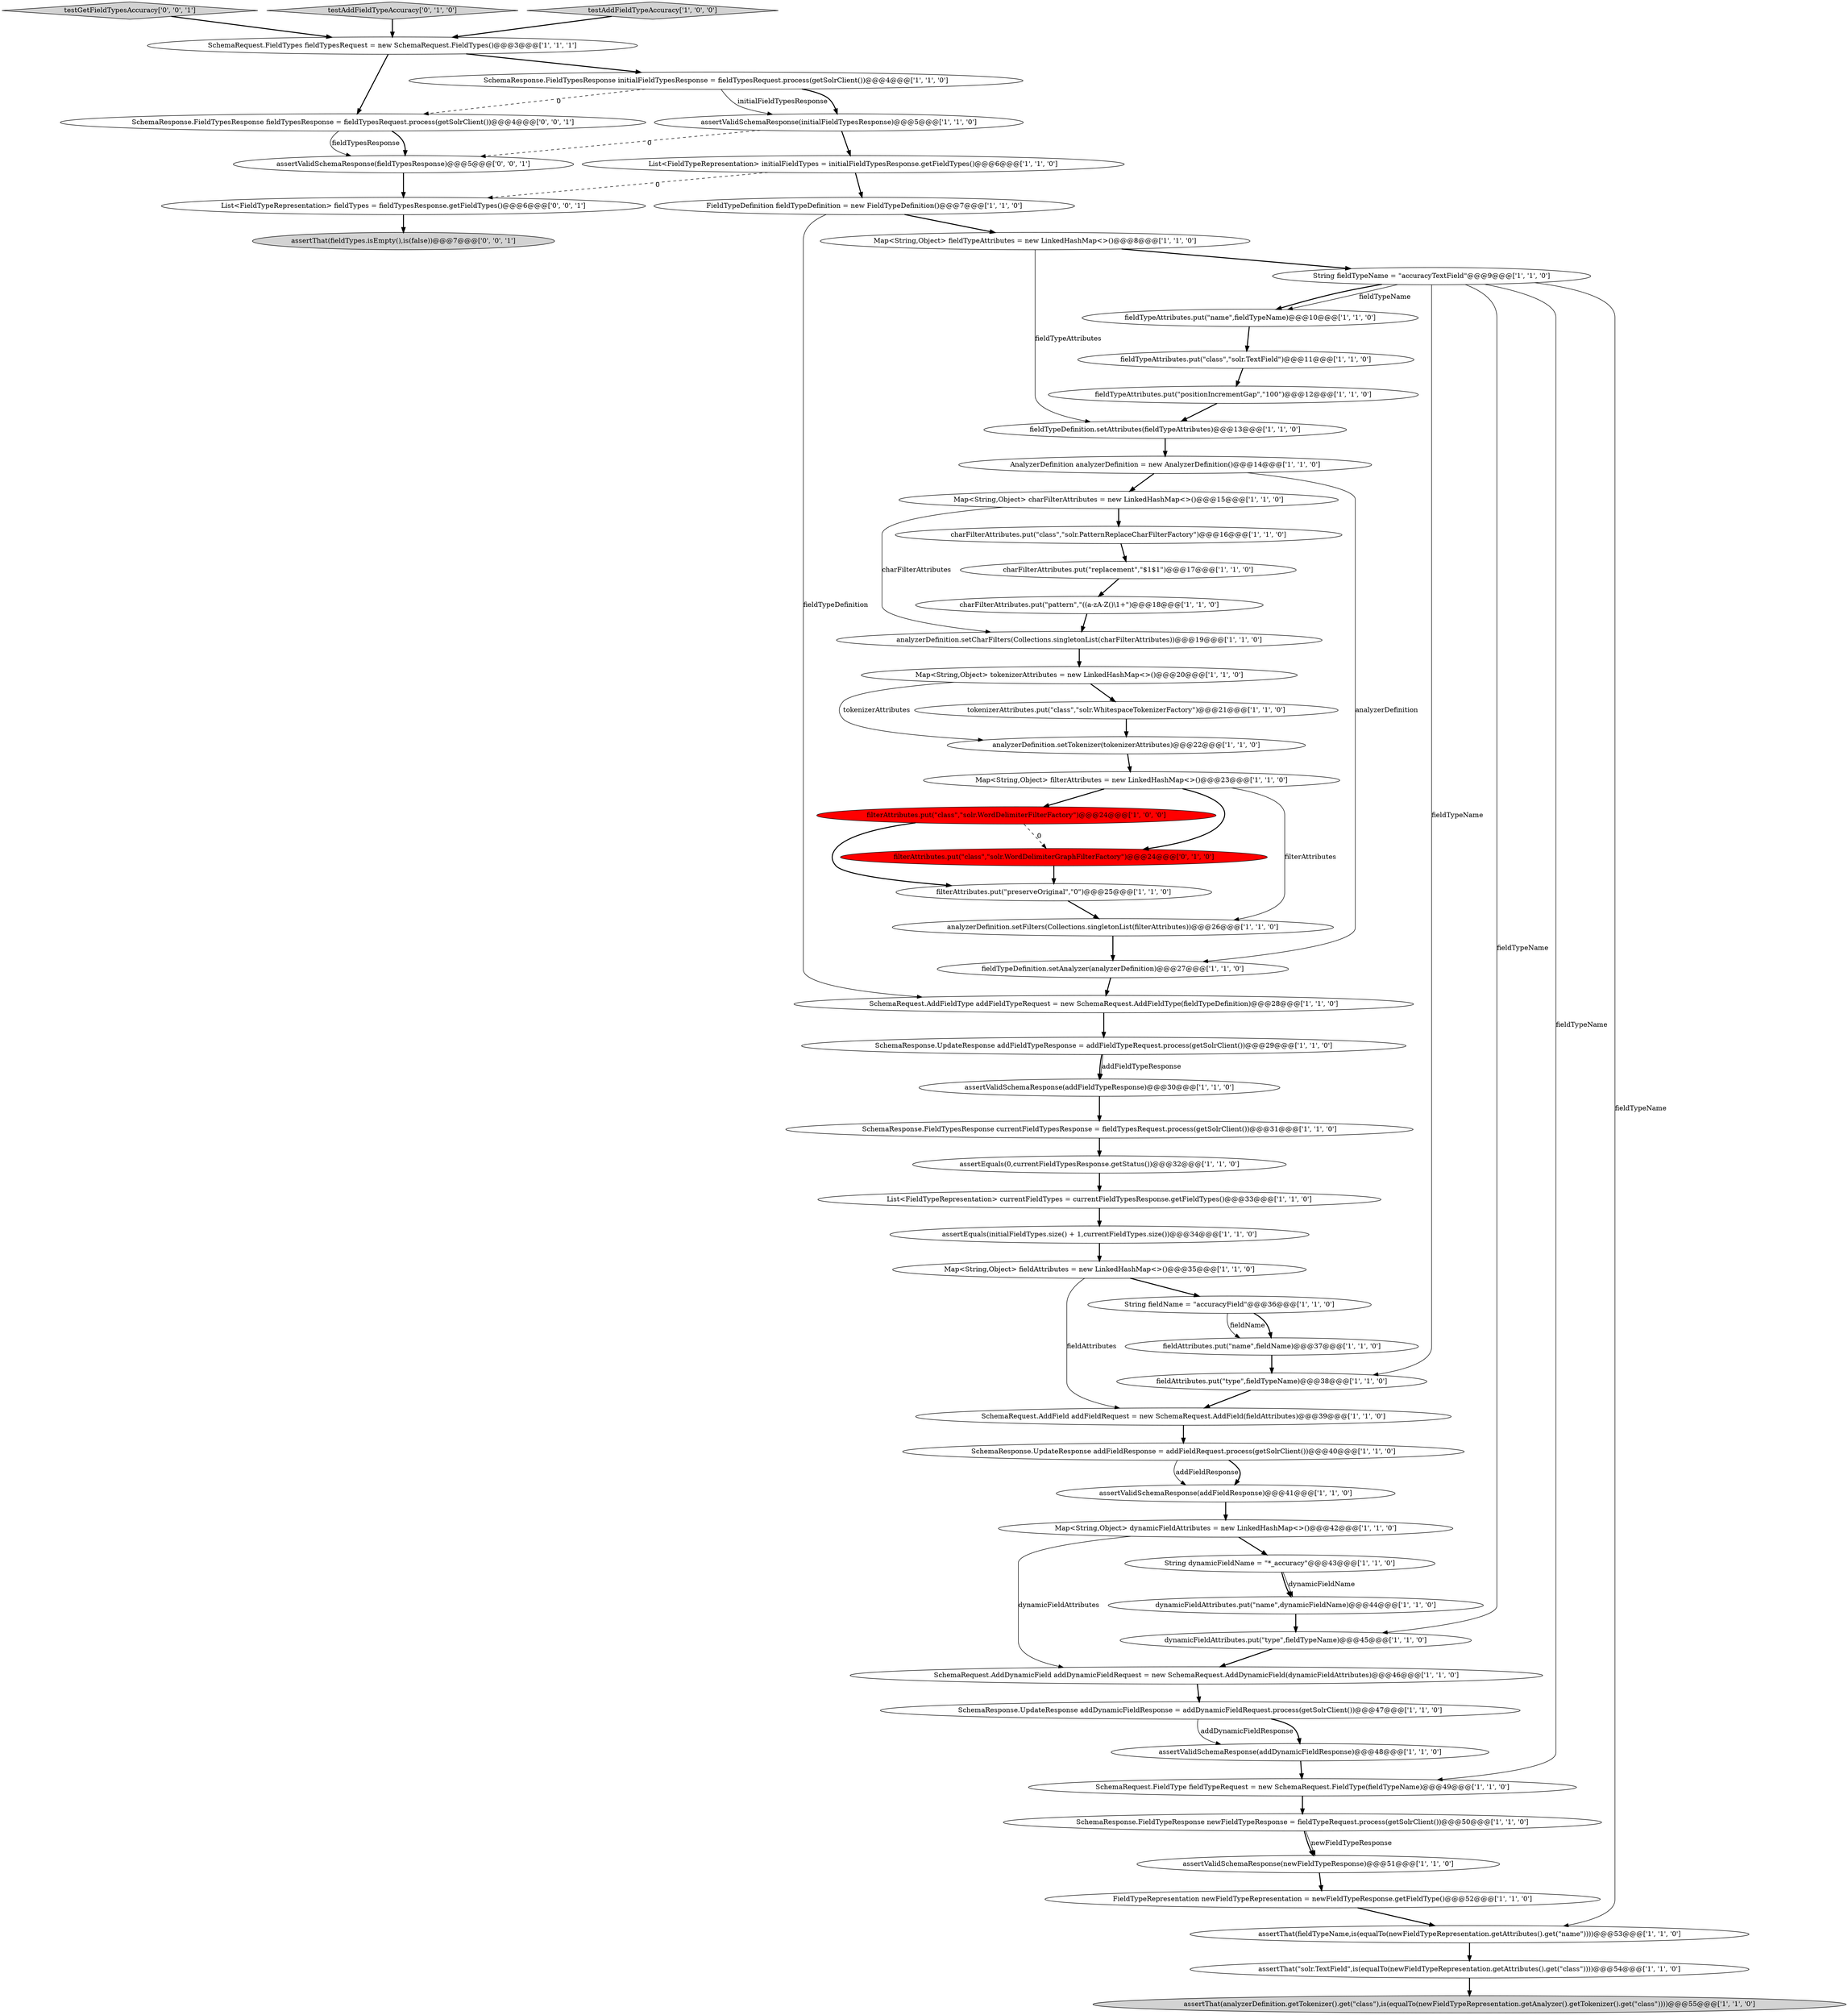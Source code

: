 digraph {
52 [style = filled, label = "fieldTypeAttributes.put(\"class\",\"solr.TextField\")@@@11@@@['1', '1', '0']", fillcolor = white, shape = ellipse image = "AAA0AAABBB1BBB"];
18 [style = filled, label = "assertEquals(0,currentFieldTypesResponse.getStatus())@@@32@@@['1', '1', '0']", fillcolor = white, shape = ellipse image = "AAA0AAABBB1BBB"];
2 [style = filled, label = "assertThat(analyzerDefinition.getTokenizer().get(\"class\"),is(equalTo(newFieldTypeRepresentation.getAnalyzer().getTokenizer().get(\"class\"))))@@@55@@@['1', '1', '0']", fillcolor = lightgray, shape = ellipse image = "AAA0AAABBB1BBB"];
5 [style = filled, label = "fieldTypeAttributes.put(\"positionIncrementGap\",\"100\")@@@12@@@['1', '1', '0']", fillcolor = white, shape = ellipse image = "AAA0AAABBB1BBB"];
0 [style = filled, label = "SchemaResponse.UpdateResponse addFieldResponse = addFieldRequest.process(getSolrClient())@@@40@@@['1', '1', '0']", fillcolor = white, shape = ellipse image = "AAA0AAABBB1BBB"];
33 [style = filled, label = "tokenizerAttributes.put(\"class\",\"solr.WhitespaceTokenizerFactory\")@@@21@@@['1', '1', '0']", fillcolor = white, shape = ellipse image = "AAA0AAABBB1BBB"];
9 [style = filled, label = "assertThat(fieldTypeName,is(equalTo(newFieldTypeRepresentation.getAttributes().get(\"name\"))))@@@53@@@['1', '1', '0']", fillcolor = white, shape = ellipse image = "AAA0AAABBB1BBB"];
17 [style = filled, label = "Map<String,Object> tokenizerAttributes = new LinkedHashMap<>()@@@20@@@['1', '1', '0']", fillcolor = white, shape = ellipse image = "AAA0AAABBB1BBB"];
19 [style = filled, label = "Map<String,Object> fieldTypeAttributes = new LinkedHashMap<>()@@@8@@@['1', '1', '0']", fillcolor = white, shape = ellipse image = "AAA0AAABBB1BBB"];
39 [style = filled, label = "Map<String,Object> charFilterAttributes = new LinkedHashMap<>()@@@15@@@['1', '1', '0']", fillcolor = white, shape = ellipse image = "AAA0AAABBB1BBB"];
41 [style = filled, label = "assertValidSchemaResponse(addDynamicFieldResponse)@@@48@@@['1', '1', '0']", fillcolor = white, shape = ellipse image = "AAA0AAABBB1BBB"];
10 [style = filled, label = "assertValidSchemaResponse(initialFieldTypesResponse)@@@5@@@['1', '1', '0']", fillcolor = white, shape = ellipse image = "AAA0AAABBB1BBB"];
26 [style = filled, label = "analyzerDefinition.setFilters(Collections.singletonList(filterAttributes))@@@26@@@['1', '1', '0']", fillcolor = white, shape = ellipse image = "AAA0AAABBB1BBB"];
8 [style = filled, label = "Map<String,Object> fieldAttributes = new LinkedHashMap<>()@@@35@@@['1', '1', '0']", fillcolor = white, shape = ellipse image = "AAA0AAABBB1BBB"];
57 [style = filled, label = "testGetFieldTypesAccuracy['0', '0', '1']", fillcolor = lightgray, shape = diamond image = "AAA0AAABBB3BBB"];
32 [style = filled, label = "filterAttributes.put(\"preserveOriginal\",\"0\")@@@25@@@['1', '1', '0']", fillcolor = white, shape = ellipse image = "AAA0AAABBB1BBB"];
15 [style = filled, label = "FieldTypeDefinition fieldTypeDefinition = new FieldTypeDefinition()@@@7@@@['1', '1', '0']", fillcolor = white, shape = ellipse image = "AAA0AAABBB1BBB"];
35 [style = filled, label = "fieldTypeAttributes.put(\"name\",fieldTypeName)@@@10@@@['1', '1', '0']", fillcolor = white, shape = ellipse image = "AAA0AAABBB1BBB"];
49 [style = filled, label = "assertThat(\"solr.TextField\",is(equalTo(newFieldTypeRepresentation.getAttributes().get(\"class\"))))@@@54@@@['1', '1', '0']", fillcolor = white, shape = ellipse image = "AAA0AAABBB1BBB"];
45 [style = filled, label = "assertValidSchemaResponse(newFieldTypeResponse)@@@51@@@['1', '1', '0']", fillcolor = white, shape = ellipse image = "AAA0AAABBB1BBB"];
53 [style = filled, label = "Map<String,Object> filterAttributes = new LinkedHashMap<>()@@@23@@@['1', '1', '0']", fillcolor = white, shape = ellipse image = "AAA0AAABBB1BBB"];
25 [style = filled, label = "charFilterAttributes.put(\"replacement\",\"$1$1\")@@@17@@@['1', '1', '0']", fillcolor = white, shape = ellipse image = "AAA0AAABBB1BBB"];
54 [style = filled, label = "filterAttributes.put(\"class\",\"solr.WordDelimiterGraphFilterFactory\")@@@24@@@['0', '1', '0']", fillcolor = red, shape = ellipse image = "AAA1AAABBB2BBB"];
55 [style = filled, label = "testAddFieldTypeAccuracy['0', '1', '0']", fillcolor = lightgray, shape = diamond image = "AAA0AAABBB2BBB"];
58 [style = filled, label = "SchemaResponse.FieldTypesResponse fieldTypesResponse = fieldTypesRequest.process(getSolrClient())@@@4@@@['0', '0', '1']", fillcolor = white, shape = ellipse image = "AAA0AAABBB3BBB"];
44 [style = filled, label = "charFilterAttributes.put(\"class\",\"solr.PatternReplaceCharFilterFactory\")@@@16@@@['1', '1', '0']", fillcolor = white, shape = ellipse image = "AAA0AAABBB1BBB"];
7 [style = filled, label = "analyzerDefinition.setCharFilters(Collections.singletonList(charFilterAttributes))@@@19@@@['1', '1', '0']", fillcolor = white, shape = ellipse image = "AAA0AAABBB1BBB"];
43 [style = filled, label = "testAddFieldTypeAccuracy['1', '0', '0']", fillcolor = lightgray, shape = diamond image = "AAA0AAABBB1BBB"];
56 [style = filled, label = "List<FieldTypeRepresentation> fieldTypes = fieldTypesResponse.getFieldTypes()@@@6@@@['0', '0', '1']", fillcolor = white, shape = ellipse image = "AAA0AAABBB3BBB"];
59 [style = filled, label = "assertThat(fieldTypes.isEmpty(),is(false))@@@7@@@['0', '0', '1']", fillcolor = lightgray, shape = ellipse image = "AAA0AAABBB3BBB"];
34 [style = filled, label = "SchemaResponse.FieldTypesResponse initialFieldTypesResponse = fieldTypesRequest.process(getSolrClient())@@@4@@@['1', '1', '0']", fillcolor = white, shape = ellipse image = "AAA0AAABBB1BBB"];
37 [style = filled, label = "assertValidSchemaResponse(addFieldResponse)@@@41@@@['1', '1', '0']", fillcolor = white, shape = ellipse image = "AAA0AAABBB1BBB"];
50 [style = filled, label = "dynamicFieldAttributes.put(\"type\",fieldTypeName)@@@45@@@['1', '1', '0']", fillcolor = white, shape = ellipse image = "AAA0AAABBB1BBB"];
31 [style = filled, label = "AnalyzerDefinition analyzerDefinition = new AnalyzerDefinition()@@@14@@@['1', '1', '0']", fillcolor = white, shape = ellipse image = "AAA0AAABBB1BBB"];
27 [style = filled, label = "assertValidSchemaResponse(addFieldTypeResponse)@@@30@@@['1', '1', '0']", fillcolor = white, shape = ellipse image = "AAA0AAABBB1BBB"];
1 [style = filled, label = "charFilterAttributes.put(\"pattern\",\"((a-zA-Z()\\1+\")@@@18@@@['1', '1', '0']", fillcolor = white, shape = ellipse image = "AAA0AAABBB1BBB"];
13 [style = filled, label = "fieldAttributes.put(\"name\",fieldName)@@@37@@@['1', '1', '0']", fillcolor = white, shape = ellipse image = "AAA0AAABBB1BBB"];
16 [style = filled, label = "SchemaRequest.AddFieldType addFieldTypeRequest = new SchemaRequest.AddFieldType(fieldTypeDefinition)@@@28@@@['1', '1', '0']", fillcolor = white, shape = ellipse image = "AAA0AAABBB1BBB"];
51 [style = filled, label = "assertEquals(initialFieldTypes.size() + 1,currentFieldTypes.size())@@@34@@@['1', '1', '0']", fillcolor = white, shape = ellipse image = "AAA0AAABBB1BBB"];
14 [style = filled, label = "SchemaResponse.UpdateResponse addDynamicFieldResponse = addDynamicFieldRequest.process(getSolrClient())@@@47@@@['1', '1', '0']", fillcolor = white, shape = ellipse image = "AAA0AAABBB1BBB"];
3 [style = filled, label = "SchemaResponse.UpdateResponse addFieldTypeResponse = addFieldTypeRequest.process(getSolrClient())@@@29@@@['1', '1', '0']", fillcolor = white, shape = ellipse image = "AAA0AAABBB1BBB"];
47 [style = filled, label = "List<FieldTypeRepresentation> initialFieldTypes = initialFieldTypesResponse.getFieldTypes()@@@6@@@['1', '1', '0']", fillcolor = white, shape = ellipse image = "AAA0AAABBB1BBB"];
24 [style = filled, label = "SchemaRequest.FieldTypes fieldTypesRequest = new SchemaRequest.FieldTypes()@@@3@@@['1', '1', '1']", fillcolor = white, shape = ellipse image = "AAA0AAABBB1BBB"];
30 [style = filled, label = "fieldTypeDefinition.setAttributes(fieldTypeAttributes)@@@13@@@['1', '1', '0']", fillcolor = white, shape = ellipse image = "AAA0AAABBB1BBB"];
11 [style = filled, label = "FieldTypeRepresentation newFieldTypeRepresentation = newFieldTypeResponse.getFieldType()@@@52@@@['1', '1', '0']", fillcolor = white, shape = ellipse image = "AAA0AAABBB1BBB"];
29 [style = filled, label = "analyzerDefinition.setTokenizer(tokenizerAttributes)@@@22@@@['1', '1', '0']", fillcolor = white, shape = ellipse image = "AAA0AAABBB1BBB"];
36 [style = filled, label = "dynamicFieldAttributes.put(\"name\",dynamicFieldName)@@@44@@@['1', '1', '0']", fillcolor = white, shape = ellipse image = "AAA0AAABBB1BBB"];
46 [style = filled, label = "String dynamicFieldName = \"*_accuracy\"@@@43@@@['1', '1', '0']", fillcolor = white, shape = ellipse image = "AAA0AAABBB1BBB"];
22 [style = filled, label = "SchemaResponse.FieldTypeResponse newFieldTypeResponse = fieldTypeRequest.process(getSolrClient())@@@50@@@['1', '1', '0']", fillcolor = white, shape = ellipse image = "AAA0AAABBB1BBB"];
40 [style = filled, label = "SchemaRequest.AddField addFieldRequest = new SchemaRequest.AddField(fieldAttributes)@@@39@@@['1', '1', '0']", fillcolor = white, shape = ellipse image = "AAA0AAABBB1BBB"];
12 [style = filled, label = "List<FieldTypeRepresentation> currentFieldTypes = currentFieldTypesResponse.getFieldTypes()@@@33@@@['1', '1', '0']", fillcolor = white, shape = ellipse image = "AAA0AAABBB1BBB"];
20 [style = filled, label = "filterAttributes.put(\"class\",\"solr.WordDelimiterFilterFactory\")@@@24@@@['1', '0', '0']", fillcolor = red, shape = ellipse image = "AAA1AAABBB1BBB"];
21 [style = filled, label = "SchemaRequest.FieldType fieldTypeRequest = new SchemaRequest.FieldType(fieldTypeName)@@@49@@@['1', '1', '0']", fillcolor = white, shape = ellipse image = "AAA0AAABBB1BBB"];
23 [style = filled, label = "fieldAttributes.put(\"type\",fieldTypeName)@@@38@@@['1', '1', '0']", fillcolor = white, shape = ellipse image = "AAA0AAABBB1BBB"];
6 [style = filled, label = "String fieldName = \"accuracyField\"@@@36@@@['1', '1', '0']", fillcolor = white, shape = ellipse image = "AAA0AAABBB1BBB"];
28 [style = filled, label = "SchemaRequest.AddDynamicField addDynamicFieldRequest = new SchemaRequest.AddDynamicField(dynamicFieldAttributes)@@@46@@@['1', '1', '0']", fillcolor = white, shape = ellipse image = "AAA0AAABBB1BBB"];
38 [style = filled, label = "String fieldTypeName = \"accuracyTextField\"@@@9@@@['1', '1', '0']", fillcolor = white, shape = ellipse image = "AAA0AAABBB1BBB"];
42 [style = filled, label = "SchemaResponse.FieldTypesResponse currentFieldTypesResponse = fieldTypesRequest.process(getSolrClient())@@@31@@@['1', '1', '0']", fillcolor = white, shape = ellipse image = "AAA0AAABBB1BBB"];
48 [style = filled, label = "Map<String,Object> dynamicFieldAttributes = new LinkedHashMap<>()@@@42@@@['1', '1', '0']", fillcolor = white, shape = ellipse image = "AAA0AAABBB1BBB"];
60 [style = filled, label = "assertValidSchemaResponse(fieldTypesResponse)@@@5@@@['0', '0', '1']", fillcolor = white, shape = ellipse image = "AAA0AAABBB3BBB"];
4 [style = filled, label = "fieldTypeDefinition.setAnalyzer(analyzerDefinition)@@@27@@@['1', '1', '0']", fillcolor = white, shape = ellipse image = "AAA0AAABBB1BBB"];
25->1 [style = bold, label=""];
19->30 [style = solid, label="fieldTypeAttributes"];
24->58 [style = bold, label=""];
24->34 [style = bold, label=""];
58->60 [style = bold, label=""];
8->6 [style = bold, label=""];
15->16 [style = solid, label="fieldTypeDefinition"];
53->54 [style = bold, label=""];
11->9 [style = bold, label=""];
38->23 [style = solid, label="fieldTypeName"];
28->14 [style = bold, label=""];
3->27 [style = bold, label=""];
3->27 [style = solid, label="addFieldTypeResponse"];
43->24 [style = bold, label=""];
37->48 [style = bold, label=""];
5->30 [style = bold, label=""];
4->16 [style = bold, label=""];
46->36 [style = solid, label="dynamicFieldName"];
16->3 [style = bold, label=""];
38->9 [style = solid, label="fieldTypeName"];
47->56 [style = dashed, label="0"];
41->21 [style = bold, label=""];
40->0 [style = bold, label=""];
53->20 [style = bold, label=""];
18->12 [style = bold, label=""];
46->36 [style = bold, label=""];
48->28 [style = solid, label="dynamicFieldAttributes"];
14->41 [style = solid, label="addDynamicFieldResponse"];
26->4 [style = bold, label=""];
32->26 [style = bold, label=""];
39->7 [style = solid, label="charFilterAttributes"];
57->24 [style = bold, label=""];
50->28 [style = bold, label=""];
35->52 [style = bold, label=""];
17->29 [style = solid, label="tokenizerAttributes"];
34->58 [style = dashed, label="0"];
45->11 [style = bold, label=""];
12->51 [style = bold, label=""];
33->29 [style = bold, label=""];
52->5 [style = bold, label=""];
0->37 [style = solid, label="addFieldResponse"];
21->22 [style = bold, label=""];
31->4 [style = solid, label="analyzerDefinition"];
36->50 [style = bold, label=""];
38->35 [style = bold, label=""];
19->38 [style = bold, label=""];
60->56 [style = bold, label=""];
6->13 [style = solid, label="fieldName"];
7->17 [style = bold, label=""];
53->26 [style = solid, label="filterAttributes"];
22->45 [style = bold, label=""];
38->21 [style = solid, label="fieldTypeName"];
15->19 [style = bold, label=""];
1->7 [style = bold, label=""];
48->46 [style = bold, label=""];
34->10 [style = solid, label="initialFieldTypesResponse"];
20->54 [style = dashed, label="0"];
30->31 [style = bold, label=""];
6->13 [style = bold, label=""];
49->2 [style = bold, label=""];
44->25 [style = bold, label=""];
31->39 [style = bold, label=""];
51->8 [style = bold, label=""];
9->49 [style = bold, label=""];
22->45 [style = solid, label="newFieldTypeResponse"];
56->59 [style = bold, label=""];
14->41 [style = bold, label=""];
58->60 [style = solid, label="fieldTypesResponse"];
29->53 [style = bold, label=""];
42->18 [style = bold, label=""];
47->15 [style = bold, label=""];
39->44 [style = bold, label=""];
0->37 [style = bold, label=""];
38->35 [style = solid, label="fieldTypeName"];
55->24 [style = bold, label=""];
20->32 [style = bold, label=""];
17->33 [style = bold, label=""];
34->10 [style = bold, label=""];
38->50 [style = solid, label="fieldTypeName"];
27->42 [style = bold, label=""];
8->40 [style = solid, label="fieldAttributes"];
23->40 [style = bold, label=""];
10->60 [style = dashed, label="0"];
10->47 [style = bold, label=""];
13->23 [style = bold, label=""];
54->32 [style = bold, label=""];
}
